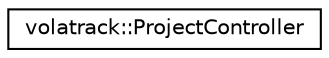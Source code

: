 digraph "Graphical Class Hierarchy"
{
 // LATEX_PDF_SIZE
  edge [fontname="Helvetica",fontsize="10",labelfontname="Helvetica",labelfontsize="10"];
  node [fontname="Helvetica",fontsize="10",shape=record];
  rankdir="LR";
  Node0 [label="volatrack::ProjectController",height=0.2,width=0.4,color="black", fillcolor="white", style="filled",URL="$classvolatrack_1_1ProjectController.html",tooltip="Controller for saving data into files."];
}
